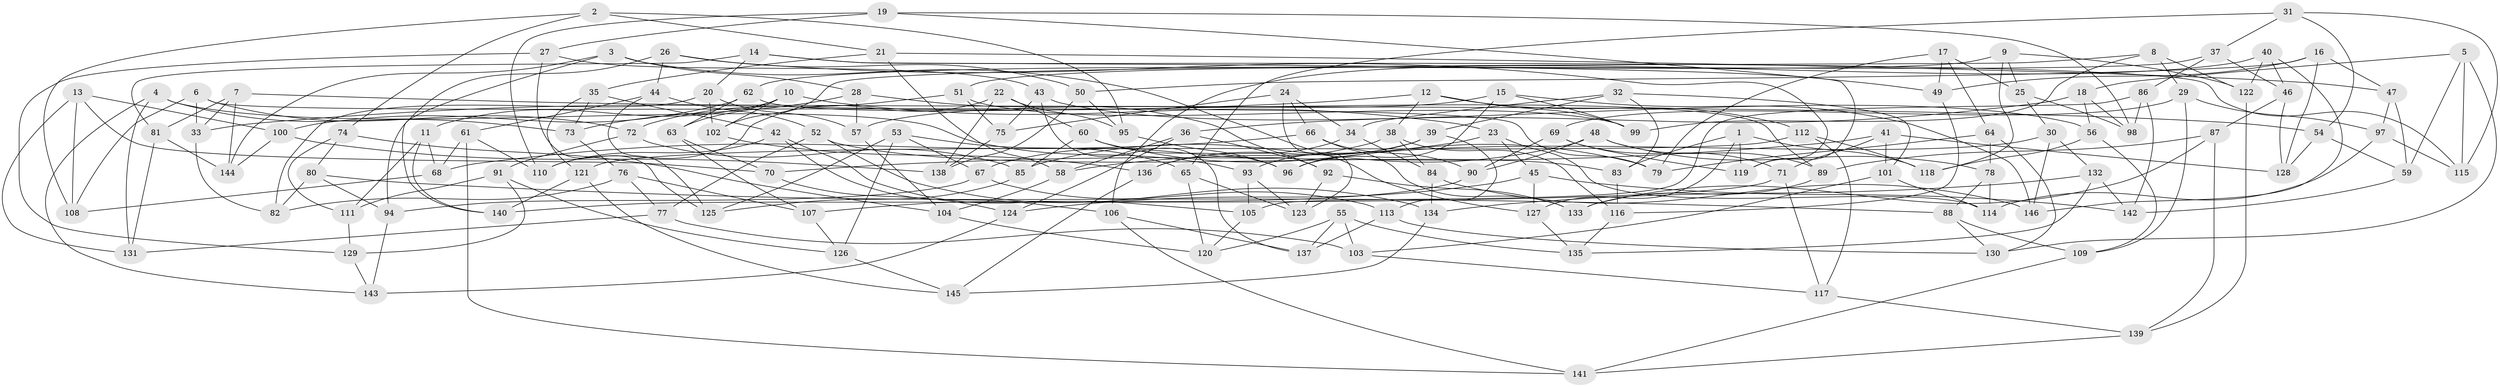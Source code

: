 // Generated by graph-tools (version 1.1) at 2025/38/03/09/25 02:38:08]
// undirected, 146 vertices, 292 edges
graph export_dot {
graph [start="1"]
  node [color=gray90,style=filled];
  1;
  2;
  3;
  4;
  5;
  6;
  7;
  8;
  9;
  10;
  11;
  12;
  13;
  14;
  15;
  16;
  17;
  18;
  19;
  20;
  21;
  22;
  23;
  24;
  25;
  26;
  27;
  28;
  29;
  30;
  31;
  32;
  33;
  34;
  35;
  36;
  37;
  38;
  39;
  40;
  41;
  42;
  43;
  44;
  45;
  46;
  47;
  48;
  49;
  50;
  51;
  52;
  53;
  54;
  55;
  56;
  57;
  58;
  59;
  60;
  61;
  62;
  63;
  64;
  65;
  66;
  67;
  68;
  69;
  70;
  71;
  72;
  73;
  74;
  75;
  76;
  77;
  78;
  79;
  80;
  81;
  82;
  83;
  84;
  85;
  86;
  87;
  88;
  89;
  90;
  91;
  92;
  93;
  94;
  95;
  96;
  97;
  98;
  99;
  100;
  101;
  102;
  103;
  104;
  105;
  106;
  107;
  108;
  109;
  110;
  111;
  112;
  113;
  114;
  115;
  116;
  117;
  118;
  119;
  120;
  121;
  122;
  123;
  124;
  125;
  126;
  127;
  128;
  129;
  130;
  131;
  132;
  133;
  134;
  135;
  136;
  137;
  138;
  139;
  140;
  141;
  142;
  143;
  144;
  145;
  146;
  1 -- 118;
  1 -- 127;
  1 -- 83;
  1 -- 119;
  2 -- 21;
  2 -- 108;
  2 -- 74;
  2 -- 95;
  3 -- 144;
  3 -- 127;
  3 -- 140;
  3 -- 28;
  4 -- 73;
  4 -- 93;
  4 -- 143;
  4 -- 131;
  5 -- 18;
  5 -- 115;
  5 -- 59;
  5 -- 130;
  6 -- 72;
  6 -- 33;
  6 -- 79;
  6 -- 108;
  7 -- 33;
  7 -- 81;
  7 -- 144;
  7 -- 54;
  8 -- 102;
  8 -- 99;
  8 -- 29;
  8 -- 122;
  9 -- 118;
  9 -- 62;
  9 -- 25;
  9 -- 122;
  10 -- 63;
  10 -- 11;
  10 -- 23;
  10 -- 102;
  11 -- 111;
  11 -- 68;
  11 -- 140;
  12 -- 38;
  12 -- 33;
  12 -- 112;
  12 -- 99;
  13 -- 131;
  13 -- 70;
  13 -- 100;
  13 -- 108;
  14 -- 115;
  14 -- 81;
  14 -- 119;
  14 -- 20;
  15 -- 99;
  15 -- 96;
  15 -- 146;
  15 -- 57;
  16 -- 50;
  16 -- 47;
  16 -- 128;
  16 -- 49;
  17 -- 49;
  17 -- 64;
  17 -- 79;
  17 -- 25;
  18 -- 36;
  18 -- 56;
  18 -- 98;
  19 -- 110;
  19 -- 27;
  19 -- 49;
  19 -- 98;
  20 -- 102;
  20 -- 57;
  20 -- 82;
  21 -- 47;
  21 -- 35;
  21 -- 58;
  22 -- 95;
  22 -- 60;
  22 -- 138;
  22 -- 110;
  23 -- 58;
  23 -- 114;
  23 -- 45;
  24 -- 123;
  24 -- 75;
  24 -- 66;
  24 -- 34;
  25 -- 30;
  25 -- 98;
  26 -- 50;
  26 -- 94;
  26 -- 119;
  26 -- 44;
  27 -- 125;
  27 -- 43;
  27 -- 129;
  28 -- 92;
  28 -- 57;
  28 -- 73;
  29 -- 97;
  29 -- 69;
  29 -- 109;
  30 -- 146;
  30 -- 96;
  30 -- 132;
  31 -- 54;
  31 -- 115;
  31 -- 65;
  31 -- 37;
  32 -- 101;
  32 -- 34;
  32 -- 83;
  32 -- 39;
  33 -- 82;
  34 -- 84;
  34 -- 136;
  35 -- 42;
  35 -- 73;
  35 -- 121;
  36 -- 58;
  36 -- 124;
  36 -- 92;
  37 -- 86;
  37 -- 46;
  37 -- 51;
  38 -- 67;
  38 -- 84;
  38 -- 116;
  39 -- 113;
  39 -- 136;
  39 -- 93;
  40 -- 146;
  40 -- 46;
  40 -- 122;
  40 -- 106;
  41 -- 101;
  41 -- 128;
  41 -- 71;
  41 -- 70;
  42 -- 105;
  42 -- 110;
  42 -- 106;
  43 -- 56;
  43 -- 75;
  43 -- 137;
  44 -- 61;
  44 -- 52;
  44 -- 125;
  45 -- 142;
  45 -- 124;
  45 -- 127;
  46 -- 128;
  46 -- 87;
  47 -- 59;
  47 -- 97;
  48 -- 90;
  48 -- 78;
  48 -- 89;
  48 -- 85;
  49 -- 116;
  50 -- 95;
  50 -- 138;
  51 -- 75;
  51 -- 99;
  51 -- 72;
  52 -- 134;
  52 -- 77;
  52 -- 83;
  53 -- 125;
  53 -- 65;
  53 -- 67;
  53 -- 126;
  54 -- 59;
  54 -- 128;
  55 -- 103;
  55 -- 137;
  55 -- 120;
  55 -- 135;
  56 -- 118;
  56 -- 109;
  57 -- 104;
  58 -- 104;
  59 -- 142;
  60 -- 85;
  60 -- 79;
  60 -- 96;
  61 -- 110;
  61 -- 141;
  61 -- 68;
  62 -- 89;
  62 -- 63;
  62 -- 100;
  63 -- 107;
  63 -- 70;
  64 -- 130;
  64 -- 78;
  64 -- 79;
  65 -- 120;
  65 -- 123;
  66 -- 90;
  66 -- 68;
  66 -- 133;
  67 -- 113;
  67 -- 94;
  68 -- 108;
  69 -- 90;
  69 -- 71;
  69 -- 119;
  70 -- 124;
  71 -- 117;
  71 -- 140;
  72 -- 85;
  72 -- 91;
  73 -- 76;
  74 -- 80;
  74 -- 111;
  74 -- 104;
  75 -- 138;
  76 -- 107;
  76 -- 82;
  76 -- 77;
  77 -- 103;
  77 -- 131;
  78 -- 88;
  78 -- 114;
  80 -- 88;
  80 -- 82;
  80 -- 94;
  81 -- 131;
  81 -- 144;
  83 -- 116;
  84 -- 146;
  84 -- 134;
  85 -- 125;
  86 -- 98;
  86 -- 105;
  86 -- 142;
  87 -- 133;
  87 -- 89;
  87 -- 139;
  88 -- 109;
  88 -- 130;
  89 -- 133;
  90 -- 107;
  91 -- 129;
  91 -- 126;
  91 -- 111;
  92 -- 123;
  92 -- 133;
  93 -- 105;
  93 -- 123;
  94 -- 143;
  95 -- 96;
  97 -- 115;
  97 -- 114;
  100 -- 138;
  100 -- 144;
  101 -- 103;
  101 -- 114;
  102 -- 136;
  103 -- 117;
  104 -- 120;
  105 -- 120;
  106 -- 137;
  106 -- 141;
  107 -- 126;
  109 -- 141;
  111 -- 129;
  112 -- 118;
  112 -- 117;
  112 -- 121;
  113 -- 130;
  113 -- 137;
  116 -- 135;
  117 -- 139;
  121 -- 145;
  121 -- 140;
  122 -- 139;
  124 -- 143;
  126 -- 145;
  127 -- 135;
  129 -- 143;
  132 -- 142;
  132 -- 134;
  132 -- 135;
  134 -- 145;
  136 -- 145;
  139 -- 141;
}

